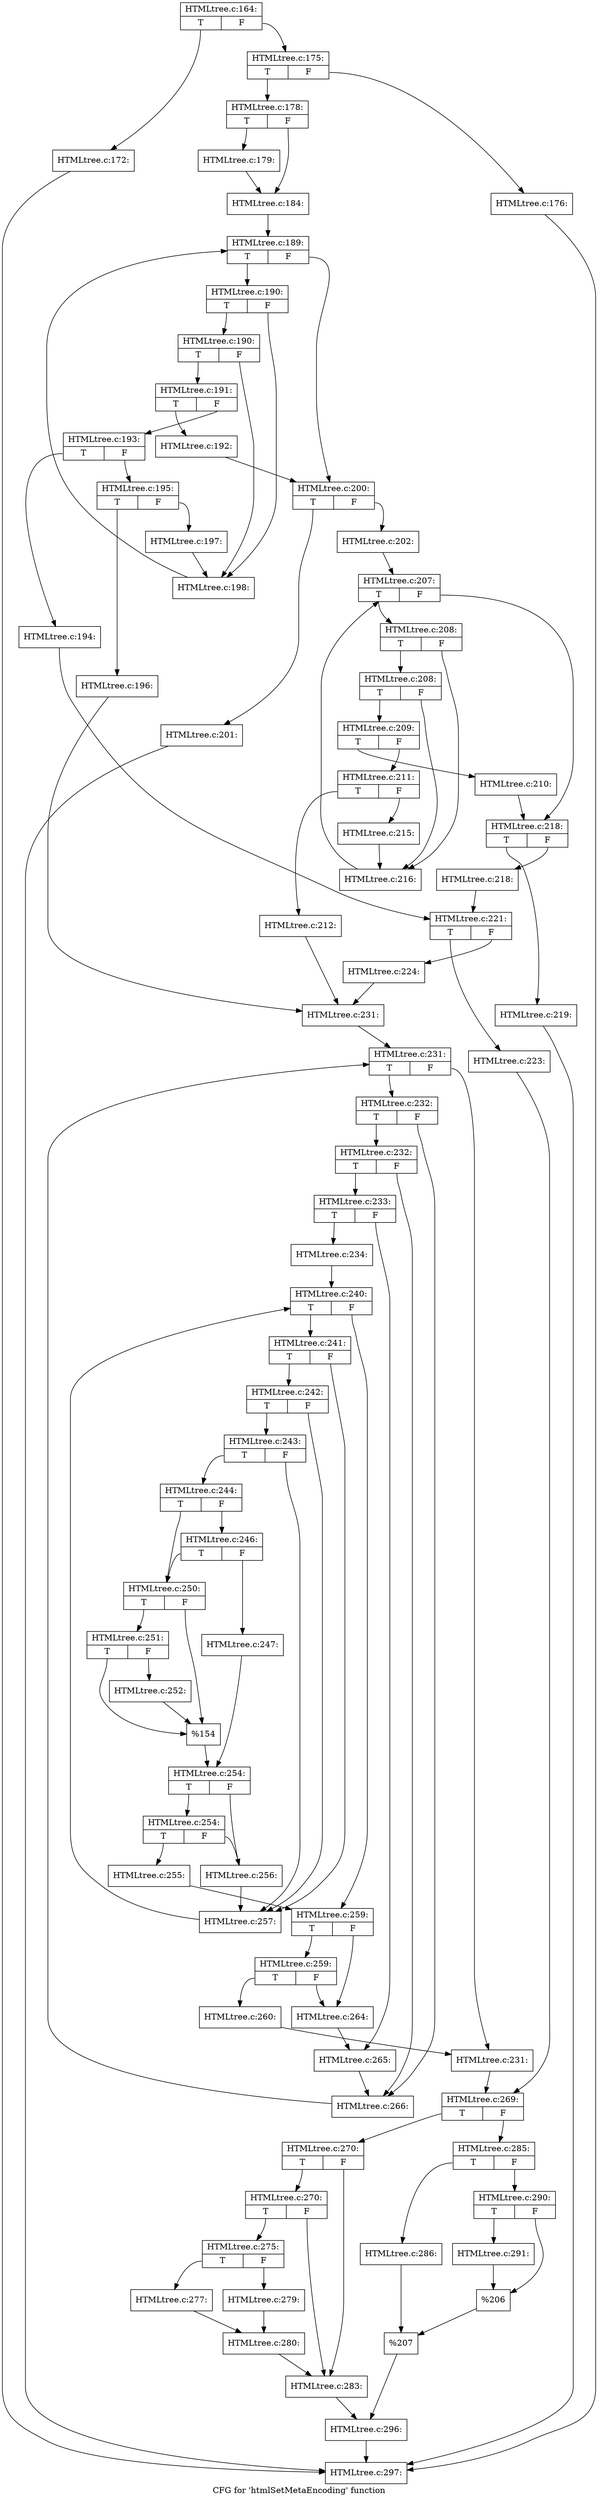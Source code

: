 digraph "CFG for 'htmlSetMetaEncoding' function" {
	label="CFG for 'htmlSetMetaEncoding' function";

	Node0x42c8fc0 [shape=record,label="{HTMLtree.c:164:|{<s0>T|<s1>F}}"];
	Node0x42c8fc0:s0 -> Node0x42f5df0;
	Node0x42c8fc0:s1 -> Node0x42f5e40;
	Node0x42f5df0 [shape=record,label="{HTMLtree.c:172:}"];
	Node0x42f5df0 -> Node0x42d5050;
	Node0x42f5e40 [shape=record,label="{HTMLtree.c:175:|{<s0>T|<s1>F}}"];
	Node0x42f5e40:s0 -> Node0x42f6390;
	Node0x42f5e40:s1 -> Node0x42f6340;
	Node0x42f6340 [shape=record,label="{HTMLtree.c:176:}"];
	Node0x42f6340 -> Node0x42d5050;
	Node0x42f6390 [shape=record,label="{HTMLtree.c:178:|{<s0>T|<s1>F}}"];
	Node0x42f6390:s0 -> Node0x42f6950;
	Node0x42f6390:s1 -> Node0x42f69a0;
	Node0x42f6950 [shape=record,label="{HTMLtree.c:179:}"];
	Node0x42f6950 -> Node0x42f69a0;
	Node0x42f69a0 [shape=record,label="{HTMLtree.c:184:}"];
	Node0x42f69a0 -> Node0x42f75b0;
	Node0x42f75b0 [shape=record,label="{HTMLtree.c:189:|{<s0>T|<s1>F}}"];
	Node0x42f75b0:s0 -> Node0x42f83f0;
	Node0x42f75b0:s1 -> Node0x42f78e0;
	Node0x42f83f0 [shape=record,label="{HTMLtree.c:190:|{<s0>T|<s1>F}}"];
	Node0x42f83f0:s0 -> Node0x42f85d0;
	Node0x42f83f0:s1 -> Node0x42f8580;
	Node0x42f85d0 [shape=record,label="{HTMLtree.c:190:|{<s0>T|<s1>F}}"];
	Node0x42f85d0:s0 -> Node0x42f8530;
	Node0x42f85d0:s1 -> Node0x42f8580;
	Node0x42f8530 [shape=record,label="{HTMLtree.c:191:|{<s0>T|<s1>F}}"];
	Node0x42f8530:s0 -> Node0x42f8cc0;
	Node0x42f8530:s1 -> Node0x42f8d10;
	Node0x42f8cc0 [shape=record,label="{HTMLtree.c:192:}"];
	Node0x42f8cc0 -> Node0x42f78e0;
	Node0x42f8d10 [shape=record,label="{HTMLtree.c:193:|{<s0>T|<s1>F}}"];
	Node0x42f8d10:s0 -> Node0x42f9280;
	Node0x42f8d10:s1 -> Node0x42f92d0;
	Node0x42f9280 [shape=record,label="{HTMLtree.c:194:}"];
	Node0x42f9280 -> Node0x42f96f0;
	Node0x42f92d0 [shape=record,label="{HTMLtree.c:195:|{<s0>T|<s1>F}}"];
	Node0x42f92d0:s0 -> Node0x42f7480;
	Node0x42f92d0:s1 -> Node0x42f74d0;
	Node0x42f7480 [shape=record,label="{HTMLtree.c:196:}"];
	Node0x42f7480 -> Node0x42fa480;
	Node0x42f74d0 [shape=record,label="{HTMLtree.c:197:}"];
	Node0x42f74d0 -> Node0x42f8580;
	Node0x42f8580 [shape=record,label="{HTMLtree.c:198:}"];
	Node0x42f8580 -> Node0x42f75b0;
	Node0x42f78e0 [shape=record,label="{HTMLtree.c:200:|{<s0>T|<s1>F}}"];
	Node0x42f78e0:s0 -> Node0x42fa9f0;
	Node0x42f78e0:s1 -> Node0x42faa40;
	Node0x42fa9f0 [shape=record,label="{HTMLtree.c:201:}"];
	Node0x42fa9f0 -> Node0x42d5050;
	Node0x42faa40 [shape=record,label="{HTMLtree.c:202:}"];
	Node0x42faa40 -> Node0x42fb130;
	Node0x42fb130 [shape=record,label="{HTMLtree.c:207:|{<s0>T|<s1>F}}"];
	Node0x42fb130:s0 -> Node0x42fb520;
	Node0x42fb130:s1 -> Node0x42fb350;
	Node0x42fb520 [shape=record,label="{HTMLtree.c:208:|{<s0>T|<s1>F}}"];
	Node0x42fb520:s0 -> Node0x42fb780;
	Node0x42fb520:s1 -> Node0x42fb730;
	Node0x42fb780 [shape=record,label="{HTMLtree.c:208:|{<s0>T|<s1>F}}"];
	Node0x42fb780:s0 -> Node0x42fb6e0;
	Node0x42fb780:s1 -> Node0x42fb730;
	Node0x42fb6e0 [shape=record,label="{HTMLtree.c:209:|{<s0>T|<s1>F}}"];
	Node0x42fb6e0:s0 -> Node0x42fbd20;
	Node0x42fb6e0:s1 -> Node0x42e5430;
	Node0x42fbd20 [shape=record,label="{HTMLtree.c:210:}"];
	Node0x42fbd20 -> Node0x42fb350;
	Node0x42e5430 [shape=record,label="{HTMLtree.c:211:|{<s0>T|<s1>F}}"];
	Node0x42e5430:s0 -> Node0x42fc700;
	Node0x42e5430:s1 -> Node0x42fc750;
	Node0x42fc700 [shape=record,label="{HTMLtree.c:212:}"];
	Node0x42fc700 -> Node0x42fa480;
	Node0x42fc750 [shape=record,label="{HTMLtree.c:215:}"];
	Node0x42fc750 -> Node0x42fb730;
	Node0x42fb730 [shape=record,label="{HTMLtree.c:216:}"];
	Node0x42fb730 -> Node0x42fb130;
	Node0x42fb350 [shape=record,label="{HTMLtree.c:218:|{<s0>T|<s1>F}}"];
	Node0x42fb350:s0 -> Node0x42fd560;
	Node0x42fb350:s1 -> Node0x42fd5b0;
	Node0x42fd560 [shape=record,label="{HTMLtree.c:219:}"];
	Node0x42fd560 -> Node0x42d5050;
	Node0x42fd5b0 [shape=record,label="{HTMLtree.c:218:}"];
	Node0x42fd5b0 -> Node0x42f96f0;
	Node0x42f96f0 [shape=record,label="{HTMLtree.c:221:|{<s0>T|<s1>F}}"];
	Node0x42f96f0:s0 -> Node0x42fdc40;
	Node0x42f96f0:s1 -> Node0x42fdc90;
	Node0x42fdc40 [shape=record,label="{HTMLtree.c:223:}"];
	Node0x42fdc40 -> Node0x42fe0a0;
	Node0x42fdc90 [shape=record,label="{HTMLtree.c:224:}"];
	Node0x42fdc90 -> Node0x42fa480;
	Node0x42fa480 [shape=record,label="{HTMLtree.c:231:}"];
	Node0x42fa480 -> Node0x42fe450;
	Node0x42fe450 [shape=record,label="{HTMLtree.c:231:|{<s0>T|<s1>F}}"];
	Node0x42fe450:s0 -> Node0x42fe840;
	Node0x42fe450:s1 -> Node0x42fe670;
	Node0x42fe840 [shape=record,label="{HTMLtree.c:232:|{<s0>T|<s1>F}}"];
	Node0x42fe840:s0 -> Node0x42feaa0;
	Node0x42fe840:s1 -> Node0x42fea50;
	Node0x42feaa0 [shape=record,label="{HTMLtree.c:232:|{<s0>T|<s1>F}}"];
	Node0x42feaa0:s0 -> Node0x42fea00;
	Node0x42feaa0:s1 -> Node0x42fea50;
	Node0x42fea00 [shape=record,label="{HTMLtree.c:233:|{<s0>T|<s1>F}}"];
	Node0x42fea00:s0 -> Node0x42ff210;
	Node0x42fea00:s1 -> Node0x42ff260;
	Node0x42ff210 [shape=record,label="{HTMLtree.c:234:}"];
	Node0x42ff210 -> Node0x4300420;
	Node0x4300420 [shape=record,label="{HTMLtree.c:240:|{<s0>T|<s1>F}}"];
	Node0x4300420:s0 -> Node0x4300810;
	Node0x4300420:s1 -> Node0x4300640;
	Node0x4300810 [shape=record,label="{HTMLtree.c:241:|{<s0>T|<s1>F}}"];
	Node0x4300810:s0 -> Node0x4300af0;
	Node0x4300810:s1 -> Node0x4300a20;
	Node0x4300af0 [shape=record,label="{HTMLtree.c:242:|{<s0>T|<s1>F}}"];
	Node0x4300af0:s0 -> Node0x4300a70;
	Node0x4300af0:s1 -> Node0x4300a20;
	Node0x4300a70 [shape=record,label="{HTMLtree.c:243:|{<s0>T|<s1>F}}"];
	Node0x4300a70:s0 -> Node0x43009d0;
	Node0x4300a70:s1 -> Node0x4300a20;
	Node0x43009d0 [shape=record,label="{HTMLtree.c:244:|{<s0>T|<s1>F}}"];
	Node0x43009d0:s0 -> Node0x4301c00;
	Node0x43009d0:s1 -> Node0x4301c50;
	Node0x4301c50 [shape=record,label="{HTMLtree.c:246:|{<s0>T|<s1>F}}"];
	Node0x4301c50:s0 -> Node0x4301c00;
	Node0x4301c50:s1 -> Node0x4301b60;
	Node0x4301b60 [shape=record,label="{HTMLtree.c:247:}"];
	Node0x4301b60 -> Node0x4301bb0;
	Node0x4301c00 [shape=record,label="{HTMLtree.c:250:|{<s0>T|<s1>F}}"];
	Node0x4301c00:s0 -> Node0x43026c0;
	Node0x4301c00:s1 -> Node0x4302670;
	Node0x43026c0 [shape=record,label="{HTMLtree.c:251:|{<s0>T|<s1>F}}"];
	Node0x43026c0:s0 -> Node0x4302670;
	Node0x43026c0:s1 -> Node0x4302620;
	Node0x4302620 [shape=record,label="{HTMLtree.c:252:}"];
	Node0x4302620 -> Node0x4302670;
	Node0x4302670 [shape=record,label="{%154}"];
	Node0x4302670 -> Node0x4301bb0;
	Node0x4301bb0 [shape=record,label="{HTMLtree.c:254:|{<s0>T|<s1>F}}"];
	Node0x4301bb0:s0 -> Node0x43031d0;
	Node0x4301bb0:s1 -> Node0x4303180;
	Node0x43031d0 [shape=record,label="{HTMLtree.c:254:|{<s0>T|<s1>F}}"];
	Node0x43031d0:s0 -> Node0x4303130;
	Node0x43031d0:s1 -> Node0x4303180;
	Node0x4303130 [shape=record,label="{HTMLtree.c:255:}"];
	Node0x4303130 -> Node0x4300640;
	Node0x4303180 [shape=record,label="{HTMLtree.c:256:}"];
	Node0x4303180 -> Node0x4300a20;
	Node0x4300a20 [shape=record,label="{HTMLtree.c:257:}"];
	Node0x4300a20 -> Node0x4300420;
	Node0x4300640 [shape=record,label="{HTMLtree.c:259:|{<s0>T|<s1>F}}"];
	Node0x4300640:s0 -> Node0x4303cd0;
	Node0x4300640:s1 -> Node0x4303c80;
	Node0x4303cd0 [shape=record,label="{HTMLtree.c:259:|{<s0>T|<s1>F}}"];
	Node0x4303cd0:s0 -> Node0x4303c30;
	Node0x4303cd0:s1 -> Node0x4303c80;
	Node0x4303c30 [shape=record,label="{HTMLtree.c:260:}"];
	Node0x4303c30 -> Node0x42fe670;
	Node0x4303c80 [shape=record,label="{HTMLtree.c:264:}"];
	Node0x4303c80 -> Node0x42ff260;
	Node0x42ff260 [shape=record,label="{HTMLtree.c:265:}"];
	Node0x42ff260 -> Node0x42fea50;
	Node0x42fea50 [shape=record,label="{HTMLtree.c:266:}"];
	Node0x42fea50 -> Node0x42fe450;
	Node0x42fe670 [shape=record,label="{HTMLtree.c:231:}"];
	Node0x42fe670 -> Node0x42fe0a0;
	Node0x42fe0a0 [shape=record,label="{HTMLtree.c:269:|{<s0>T|<s1>F}}"];
	Node0x42fe0a0:s0 -> Node0x42ecd50;
	Node0x42fe0a0:s1 -> Node0x42ecdf0;
	Node0x42ecd50 [shape=record,label="{HTMLtree.c:270:|{<s0>T|<s1>F}}"];
	Node0x42ecd50:s0 -> Node0x42ed450;
	Node0x42ecd50:s1 -> Node0x42ed400;
	Node0x42ed450 [shape=record,label="{HTMLtree.c:270:|{<s0>T|<s1>F}}"];
	Node0x42ed450:s0 -> Node0x42ed3b0;
	Node0x42ed450:s1 -> Node0x42ed400;
	Node0x42ed3b0 [shape=record,label="{HTMLtree.c:275:|{<s0>T|<s1>F}}"];
	Node0x42ed3b0:s0 -> Node0x42ee2b0;
	Node0x42ed3b0:s1 -> Node0x42ee700;
	Node0x42ee2b0 [shape=record,label="{HTMLtree.c:277:}"];
	Node0x42ee2b0 -> Node0x42ee5e0;
	Node0x42ee700 [shape=record,label="{HTMLtree.c:279:}"];
	Node0x42ee700 -> Node0x42ee5e0;
	Node0x42ee5e0 [shape=record,label="{HTMLtree.c:280:}"];
	Node0x42ee5e0 -> Node0x42ed400;
	Node0x42ed400 [shape=record,label="{HTMLtree.c:283:}"];
	Node0x42ed400 -> Node0x42ecda0;
	Node0x42ecdf0 [shape=record,label="{HTMLtree.c:285:|{<s0>T|<s1>F}}"];
	Node0x42ecdf0:s0 -> Node0x4308a40;
	Node0x42ecdf0:s1 -> Node0x43098e0;
	Node0x4308a40 [shape=record,label="{HTMLtree.c:286:}"];
	Node0x4308a40 -> Node0x4309890;
	Node0x43098e0 [shape=record,label="{HTMLtree.c:290:|{<s0>T|<s1>F}}"];
	Node0x43098e0:s0 -> Node0x430a110;
	Node0x43098e0:s1 -> Node0x430a5c0;
	Node0x430a110 [shape=record,label="{HTMLtree.c:291:}"];
	Node0x430a110 -> Node0x430a5c0;
	Node0x430a5c0 [shape=record,label="{%206}"];
	Node0x430a5c0 -> Node0x4309890;
	Node0x4309890 [shape=record,label="{%207}"];
	Node0x4309890 -> Node0x42ecda0;
	Node0x42ecda0 [shape=record,label="{HTMLtree.c:296:}"];
	Node0x42ecda0 -> Node0x42d5050;
	Node0x42d5050 [shape=record,label="{HTMLtree.c:297:}"];
}
